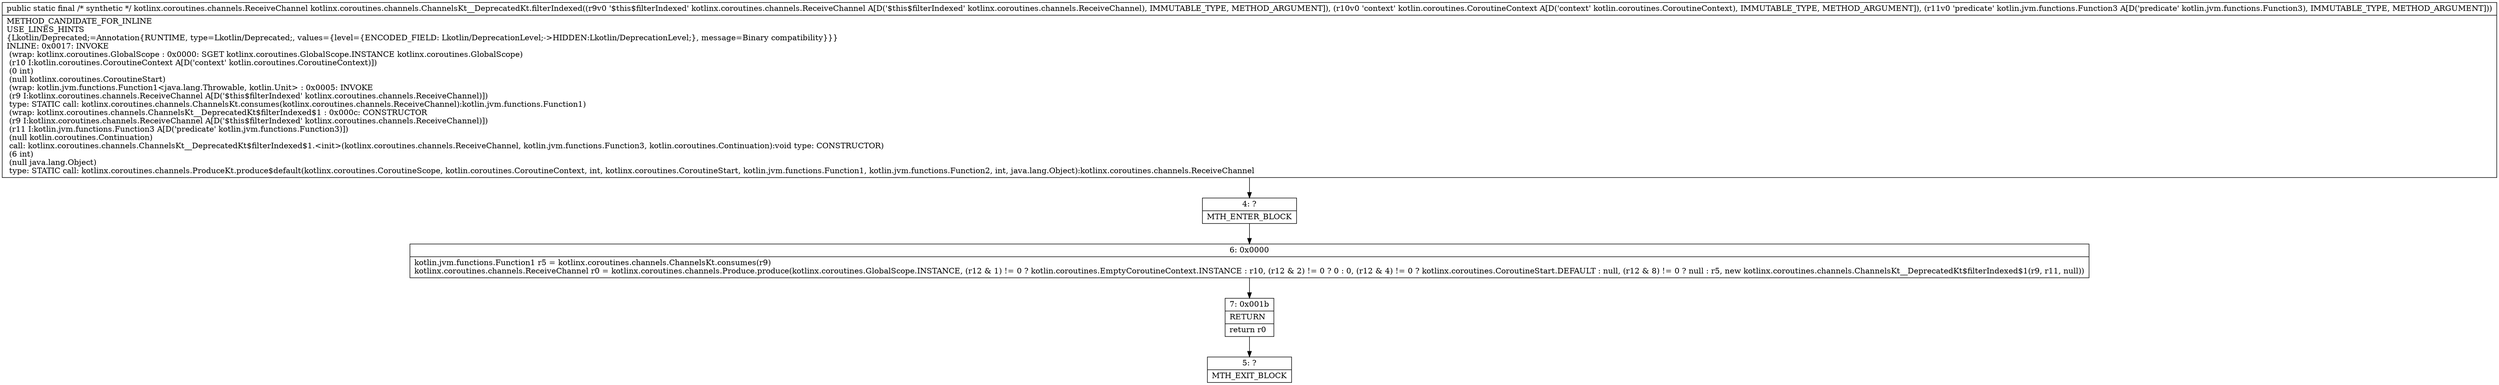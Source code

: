 digraph "CFG forkotlinx.coroutines.channels.ChannelsKt__DeprecatedKt.filterIndexed(Lkotlinx\/coroutines\/channels\/ReceiveChannel;Lkotlin\/coroutines\/CoroutineContext;Lkotlin\/jvm\/functions\/Function3;)Lkotlinx\/coroutines\/channels\/ReceiveChannel;" {
Node_4 [shape=record,label="{4\:\ ?|MTH_ENTER_BLOCK\l}"];
Node_6 [shape=record,label="{6\:\ 0x0000|kotlin.jvm.functions.Function1 r5 = kotlinx.coroutines.channels.ChannelsKt.consumes(r9)\lkotlinx.coroutines.channels.ReceiveChannel r0 = kotlinx.coroutines.channels.Produce.produce(kotlinx.coroutines.GlobalScope.INSTANCE, (r12 & 1) != 0 ? kotlin.coroutines.EmptyCoroutineContext.INSTANCE : r10, (r12 & 2) != 0 ? 0 : 0, (r12 & 4) != 0 ? kotlinx.coroutines.CoroutineStart.DEFAULT : null, (r12 & 8) != 0 ? null : r5, new kotlinx.coroutines.channels.ChannelsKt__DeprecatedKt$filterIndexed$1(r9, r11, null))\l}"];
Node_7 [shape=record,label="{7\:\ 0x001b|RETURN\l|return r0\l}"];
Node_5 [shape=record,label="{5\:\ ?|MTH_EXIT_BLOCK\l}"];
MethodNode[shape=record,label="{public static final \/* synthetic *\/ kotlinx.coroutines.channels.ReceiveChannel kotlinx.coroutines.channels.ChannelsKt__DeprecatedKt.filterIndexed((r9v0 '$this$filterIndexed' kotlinx.coroutines.channels.ReceiveChannel A[D('$this$filterIndexed' kotlinx.coroutines.channels.ReceiveChannel), IMMUTABLE_TYPE, METHOD_ARGUMENT]), (r10v0 'context' kotlin.coroutines.CoroutineContext A[D('context' kotlin.coroutines.CoroutineContext), IMMUTABLE_TYPE, METHOD_ARGUMENT]), (r11v0 'predicate' kotlin.jvm.functions.Function3 A[D('predicate' kotlin.jvm.functions.Function3), IMMUTABLE_TYPE, METHOD_ARGUMENT]))  | METHOD_CANDIDATE_FOR_INLINE\lUSE_LINES_HINTS\l\{Lkotlin\/Deprecated;=Annotation\{RUNTIME, type=Lkotlin\/Deprecated;, values=\{level=\{ENCODED_FIELD: Lkotlin\/DeprecationLevel;\-\>HIDDEN:Lkotlin\/DeprecationLevel;\}, message=Binary compatibility\}\}\}\lINLINE: 0x0017: INVOKE  \l  (wrap: kotlinx.coroutines.GlobalScope : 0x0000: SGET   kotlinx.coroutines.GlobalScope.INSTANCE kotlinx.coroutines.GlobalScope)\l  (r10 I:kotlin.coroutines.CoroutineContext A[D('context' kotlin.coroutines.CoroutineContext)])\l  (0 int)\l  (null kotlinx.coroutines.CoroutineStart)\l  (wrap: kotlin.jvm.functions.Function1\<java.lang.Throwable, kotlin.Unit\> : 0x0005: INVOKE  \l  (r9 I:kotlinx.coroutines.channels.ReceiveChannel A[D('$this$filterIndexed' kotlinx.coroutines.channels.ReceiveChannel)])\l type: STATIC call: kotlinx.coroutines.channels.ChannelsKt.consumes(kotlinx.coroutines.channels.ReceiveChannel):kotlin.jvm.functions.Function1)\l  (wrap: kotlinx.coroutines.channels.ChannelsKt__DeprecatedKt$filterIndexed$1 : 0x000c: CONSTRUCTOR  \l  (r9 I:kotlinx.coroutines.channels.ReceiveChannel A[D('$this$filterIndexed' kotlinx.coroutines.channels.ReceiveChannel)])\l  (r11 I:kotlin.jvm.functions.Function3 A[D('predicate' kotlin.jvm.functions.Function3)])\l  (null kotlin.coroutines.Continuation)\l call: kotlinx.coroutines.channels.ChannelsKt__DeprecatedKt$filterIndexed$1.\<init\>(kotlinx.coroutines.channels.ReceiveChannel, kotlin.jvm.functions.Function3, kotlin.coroutines.Continuation):void type: CONSTRUCTOR)\l  (6 int)\l  (null java.lang.Object)\l type: STATIC call: kotlinx.coroutines.channels.ProduceKt.produce$default(kotlinx.coroutines.CoroutineScope, kotlin.coroutines.CoroutineContext, int, kotlinx.coroutines.CoroutineStart, kotlin.jvm.functions.Function1, kotlin.jvm.functions.Function2, int, java.lang.Object):kotlinx.coroutines.channels.ReceiveChannel\l}"];
MethodNode -> Node_4;Node_4 -> Node_6;
Node_6 -> Node_7;
Node_7 -> Node_5;
}

